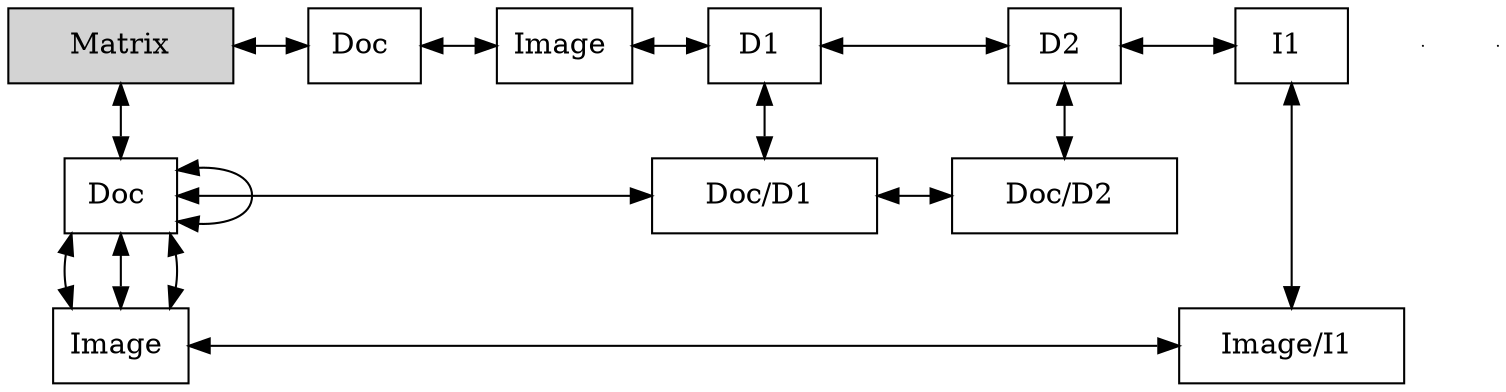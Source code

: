 digraph Sparse_Matrix{
node [shape=box]
graph[nodesep = 0.5];
Terminal [ label = "Matrix", width = 1.5, style = filled, group = 0 ];
e0[ shape = point, width = 0 ]
e1[ shape = point, width = 0 ]
Terminal -> YDoc [dir=both];
YDoc[label = "Doc " , group =0];
YDoc-> YImage[dir=both];
YDoc-> nD1_Doc[dir=both];
{ rank = same; YDoc; nD1_Doc }
nD1_Doc-> nD2_Doc[dir=both];
{ rank = same; nD1_Doc; nD2_Doc }
YImage[label = "Image " , group =0];
YImage-> YDoc[dir=both];
YImage-> nI1_Image[dir=both];
{ rank = same; YImage; nI1_Image }
YDoc[label = "Doc " , group =0];
YDoc-> YDoc[dir=both];
YDoc[label = "Doc " , group =0];
YDoc-> YImage[dir=both];
YImage[label = "Image " ,group =X0];
Terminal -> XDoc [dir=both];
XDoc[label = "Doc "  , group = XDoc];
XDoc-> XImage[dir=both];
{ rank = same; Terminal; XDoc }
XImage[label = "Image "  , group = XImage];
XImage-> XD1[dir=both];
{ rank = same; Terminal; XImage }
XD1[label = "D1 "  , group = XD1];
XD1-> XD2[dir=both];
{ rank = same; Terminal; XD1 }
nD1_Doc[label = "Doc/D1 "   width = 1.5, group =XD1];
XD1->nD1_Doc[dir=both];
XD2[label = "D2 "  , group = XD2];
XD2-> XI1[dir=both];
{ rank = same; Terminal; XD2 }
nD2_Doc[label = "Doc/D2 "   width = 1.5, group =XD2];
XD2->nD2_Doc[dir=both];
XI1[label = "I1 " , group =XI1];
{ rank = same; Terminal; XI1 }
nI1_Image[label = "Image/I1 "   width = 1.5, group =XI1];
XI1-> nI1_Image[dir=both];
}
